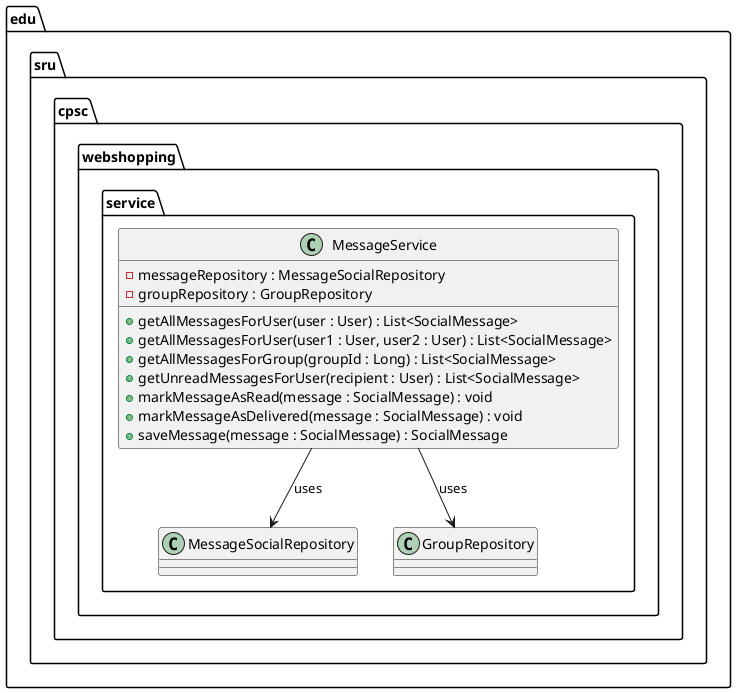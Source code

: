@startuml

package edu.sru.cpsc.webshopping.service {

    class MessageService {
        - messageRepository : MessageSocialRepository
        - groupRepository : GroupRepository

        + getAllMessagesForUser(user : User) : List<SocialMessage>
        + getAllMessagesForUser(user1 : User, user2 : User) : List<SocialMessage>
        + getAllMessagesForGroup(groupId : Long) : List<SocialMessage>
        + getUnreadMessagesForUser(recipient : User) : List<SocialMessage>
        + markMessageAsRead(message : SocialMessage) : void
        + markMessageAsDelivered(message : SocialMessage) : void
        + saveMessage(message : SocialMessage) : SocialMessage
    }

    class MessageSocialRepository {
    }

    class GroupRepository {
    }
}

MessageService --> MessageSocialRepository : uses
MessageService --> GroupRepository : uses

@enduml

